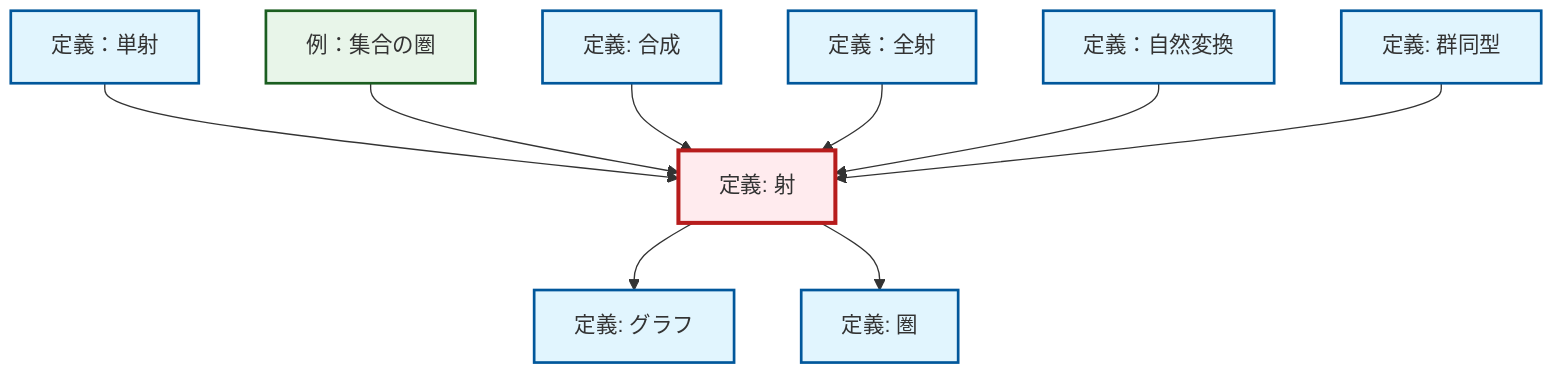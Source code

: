graph TD
    classDef definition fill:#e1f5fe,stroke:#01579b,stroke-width:2px
    classDef theorem fill:#f3e5f5,stroke:#4a148c,stroke-width:2px
    classDef axiom fill:#fff3e0,stroke:#e65100,stroke-width:2px
    classDef example fill:#e8f5e9,stroke:#1b5e20,stroke-width:2px
    classDef current fill:#ffebee,stroke:#b71c1c,stroke-width:3px
    def-natural-transformation["定義：自然変換"]:::definition
    def-isomorphism["定義: 群同型"]:::definition
    def-composition["定義: 合成"]:::definition
    def-category["定義: 圏"]:::definition
    def-graph["定義: グラフ"]:::definition
    def-monomorphism["定義：単射"]:::definition
    def-morphism["定義: 射"]:::definition
    ex-set-category["例：集合の圏"]:::example
    def-epimorphism["定義：全射"]:::definition
    def-monomorphism --> def-morphism
    ex-set-category --> def-morphism
    def-composition --> def-morphism
    def-morphism --> def-graph
    def-morphism --> def-category
    def-epimorphism --> def-morphism
    def-natural-transformation --> def-morphism
    def-isomorphism --> def-morphism
    class def-morphism current